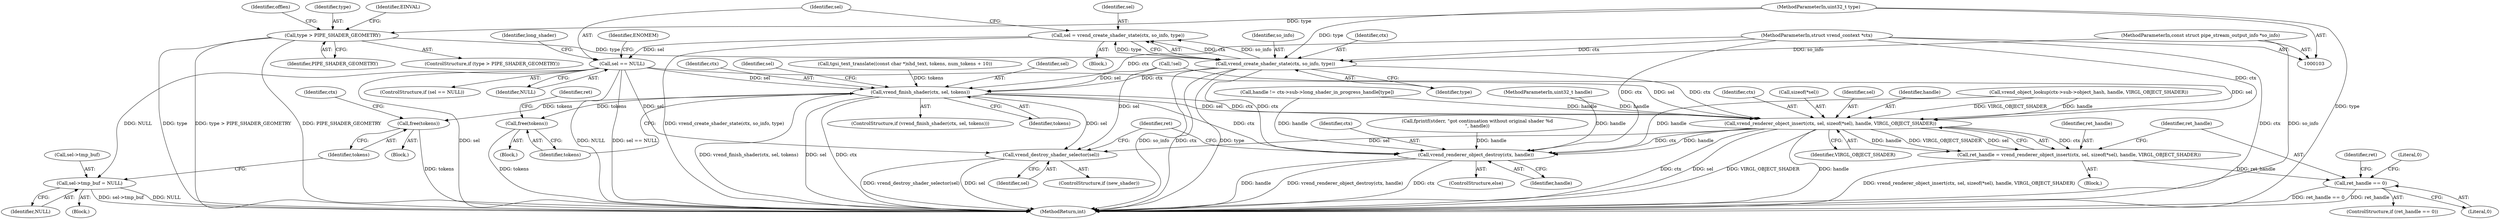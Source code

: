 digraph "0_virglrenderer_93761787b29f37fa627dea9082cdfc1a1ec608d6@API" {
"1000186" [label="(Call,sel = vrend_create_shader_state(ctx, so_info, type))"];
"1000188" [label="(Call,vrend_create_shader_state(ctx, so_info, type))"];
"1000104" [label="(MethodParameterIn,struct vrend_context *ctx)"];
"1000106" [label="(MethodParameterIn,const struct pipe_stream_output_info *so_info)"];
"1000132" [label="(Call,type > PIPE_SHADER_GEOMETRY)"];
"1000110" [label="(MethodParameterIn,uint32_t type)"];
"1000193" [label="(Call,sel == NULL)"];
"1000413" [label="(Call,vrend_finish_shader(ctx, sel, tokens))"];
"1000418" [label="(Call,free(tokens))"];
"1000435" [label="(Call,free(tokens))"];
"1000451" [label="(Call,vrend_renderer_object_insert(ctx, sel, sizeof(*sel), handle, VIRGL_OBJECT_SHADER))"];
"1000449" [label="(Call,ret_handle = vrend_renderer_object_insert(ctx, sel, sizeof(*sel), handle, VIRGL_OBJECT_SHADER))"];
"1000460" [label="(Call,ret_handle == 0)"];
"1000473" [label="(Call,vrend_destroy_shader_selector(sel))"];
"1000476" [label="(Call,vrend_renderer_object_destroy(ctx, handle))"];
"1000430" [label="(Call,sel->tmp_buf = NULL)"];
"1000197" [label="(Identifier,ENOMEM)"];
"1000132" [label="(Call,type > PIPE_SHADER_GEOMETRY)"];
"1000190" [label="(Identifier,so_info)"];
"1000188" [label="(Call,vrend_create_shader_state(ctx, so_info, type))"];
"1000476" [label="(Call,vrend_renderer_object_destroy(ctx, handle))"];
"1000131" [label="(ControlStructure,if (type > PIPE_SHADER_GEOMETRY))"];
"1000430" [label="(Call,sel->tmp_buf = NULL)"];
"1000412" [label="(ControlStructure,if (vrend_finish_shader(ctx, sel, tokens)))"];
"1000450" [label="(Identifier,ret_handle)"];
"1000459" [label="(ControlStructure,if (ret_handle == 0))"];
"1000465" [label="(Identifier,ret)"];
"1000473" [label="(Call,vrend_destroy_shader_selector(sel))"];
"1000471" [label="(ControlStructure,if (new_shader))"];
"1000474" [label="(Identifier,sel)"];
"1000477" [label="(Identifier,ctx)"];
"1000425" [label="(Block,)"];
"1000194" [label="(Identifier,sel)"];
"1000187" [label="(Identifier,sel)"];
"1000414" [label="(Identifier,ctx)"];
"1000133" [label="(Identifier,type)"];
"1000413" [label="(Call,vrend_finish_shader(ctx, sel, tokens))"];
"1000419" [label="(Identifier,tokens)"];
"1000460" [label="(Call,ret_handle == 0)"];
"1000480" [label="(Identifier,ret)"];
"1000274" [label="(Call,fprintf(stderr, \"got continuation without original shader %d\n\", handle))"];
"1000428" [label="(Identifier,sel)"];
"1000397" [label="(Call,tgsi_text_translate((const char *)shd_text, tokens, num_tokens + 10))"];
"1000418" [label="(Call,free(tokens))"];
"1000435" [label="(Call,free(tokens))"];
"1000452" [label="(Identifier,ctx)"];
"1000189" [label="(Identifier,ctx)"];
"1000431" [label="(Call,sel->tmp_buf)"];
"1000136" [label="(Identifier,EINVAL)"];
"1000481" [label="(MethodReturn,int)"];
"1000454" [label="(Call,sizeof(*sel))"];
"1000192" [label="(ControlStructure,if (sel == NULL))"];
"1000417" [label="(Block,)"];
"1000453" [label="(Identifier,sel)"];
"1000478" [label="(Identifier,handle)"];
"1000448" [label="(Block,)"];
"1000421" [label="(Identifier,ret)"];
"1000458" [label="(Identifier,VIRGL_OBJECT_SHADER)"];
"1000371" [label="(Block,)"];
"1000186" [label="(Call,sel = vrend_create_shader_state(ctx, so_info, type))"];
"1000172" [label="(Call,handle != ctx->sub->long_shader_in_progress_handle[type])"];
"1000106" [label="(MethodParameterIn,const struct pipe_stream_output_info *so_info)"];
"1000457" [label="(Identifier,handle)"];
"1000461" [label="(Identifier,ret_handle)"];
"1000415" [label="(Identifier,sel)"];
"1000271" [label="(Call,!sel)"];
"1000104" [label="(MethodParameterIn,struct vrend_context *ctx)"];
"1000195" [label="(Identifier,NULL)"];
"1000139" [label="(Identifier,offlen)"];
"1000105" [label="(MethodParameterIn,uint32_t handle)"];
"1000199" [label="(Identifier,long_shader)"];
"1000469" [label="(Literal,0)"];
"1000262" [label="(Call,vrend_object_lookup(ctx->sub->object_hash, handle, VIRGL_OBJECT_SHADER))"];
"1000416" [label="(Identifier,tokens)"];
"1000191" [label="(Identifier,type)"];
"1000110" [label="(MethodParameterIn,uint32_t type)"];
"1000441" [label="(Identifier,ctx)"];
"1000193" [label="(Call,sel == NULL)"];
"1000434" [label="(Identifier,NULL)"];
"1000436" [label="(Identifier,tokens)"];
"1000185" [label="(Block,)"];
"1000451" [label="(Call,vrend_renderer_object_insert(ctx, sel, sizeof(*sel), handle, VIRGL_OBJECT_SHADER))"];
"1000462" [label="(Literal,0)"];
"1000449" [label="(Call,ret_handle = vrend_renderer_object_insert(ctx, sel, sizeof(*sel), handle, VIRGL_OBJECT_SHADER))"];
"1000134" [label="(Identifier,PIPE_SHADER_GEOMETRY)"];
"1000475" [label="(ControlStructure,else)"];
"1000186" -> "1000185"  [label="AST: "];
"1000186" -> "1000188"  [label="CFG: "];
"1000187" -> "1000186"  [label="AST: "];
"1000188" -> "1000186"  [label="AST: "];
"1000194" -> "1000186"  [label="CFG: "];
"1000186" -> "1000481"  [label="DDG: vrend_create_shader_state(ctx, so_info, type)"];
"1000188" -> "1000186"  [label="DDG: ctx"];
"1000188" -> "1000186"  [label="DDG: so_info"];
"1000188" -> "1000186"  [label="DDG: type"];
"1000186" -> "1000193"  [label="DDG: sel"];
"1000188" -> "1000191"  [label="CFG: "];
"1000189" -> "1000188"  [label="AST: "];
"1000190" -> "1000188"  [label="AST: "];
"1000191" -> "1000188"  [label="AST: "];
"1000188" -> "1000481"  [label="DDG: so_info"];
"1000188" -> "1000481"  [label="DDG: ctx"];
"1000188" -> "1000481"  [label="DDG: type"];
"1000104" -> "1000188"  [label="DDG: ctx"];
"1000106" -> "1000188"  [label="DDG: so_info"];
"1000132" -> "1000188"  [label="DDG: type"];
"1000110" -> "1000188"  [label="DDG: type"];
"1000188" -> "1000413"  [label="DDG: ctx"];
"1000188" -> "1000451"  [label="DDG: ctx"];
"1000188" -> "1000476"  [label="DDG: ctx"];
"1000104" -> "1000103"  [label="AST: "];
"1000104" -> "1000481"  [label="DDG: ctx"];
"1000104" -> "1000413"  [label="DDG: ctx"];
"1000104" -> "1000451"  [label="DDG: ctx"];
"1000104" -> "1000476"  [label="DDG: ctx"];
"1000106" -> "1000103"  [label="AST: "];
"1000106" -> "1000481"  [label="DDG: so_info"];
"1000132" -> "1000131"  [label="AST: "];
"1000132" -> "1000134"  [label="CFG: "];
"1000133" -> "1000132"  [label="AST: "];
"1000134" -> "1000132"  [label="AST: "];
"1000136" -> "1000132"  [label="CFG: "];
"1000139" -> "1000132"  [label="CFG: "];
"1000132" -> "1000481"  [label="DDG: type > PIPE_SHADER_GEOMETRY"];
"1000132" -> "1000481"  [label="DDG: PIPE_SHADER_GEOMETRY"];
"1000132" -> "1000481"  [label="DDG: type"];
"1000110" -> "1000132"  [label="DDG: type"];
"1000110" -> "1000103"  [label="AST: "];
"1000110" -> "1000481"  [label="DDG: type"];
"1000193" -> "1000192"  [label="AST: "];
"1000193" -> "1000195"  [label="CFG: "];
"1000194" -> "1000193"  [label="AST: "];
"1000195" -> "1000193"  [label="AST: "];
"1000197" -> "1000193"  [label="CFG: "];
"1000199" -> "1000193"  [label="CFG: "];
"1000193" -> "1000481"  [label="DDG: sel"];
"1000193" -> "1000481"  [label="DDG: NULL"];
"1000193" -> "1000481"  [label="DDG: sel == NULL"];
"1000193" -> "1000413"  [label="DDG: sel"];
"1000193" -> "1000430"  [label="DDG: NULL"];
"1000193" -> "1000451"  [label="DDG: sel"];
"1000193" -> "1000473"  [label="DDG: sel"];
"1000413" -> "1000412"  [label="AST: "];
"1000413" -> "1000416"  [label="CFG: "];
"1000414" -> "1000413"  [label="AST: "];
"1000415" -> "1000413"  [label="AST: "];
"1000416" -> "1000413"  [label="AST: "];
"1000419" -> "1000413"  [label="CFG: "];
"1000428" -> "1000413"  [label="CFG: "];
"1000413" -> "1000481"  [label="DDG: ctx"];
"1000413" -> "1000481"  [label="DDG: vrend_finish_shader(ctx, sel, tokens)"];
"1000413" -> "1000481"  [label="DDG: sel"];
"1000271" -> "1000413"  [label="DDG: sel"];
"1000397" -> "1000413"  [label="DDG: tokens"];
"1000413" -> "1000418"  [label="DDG: tokens"];
"1000413" -> "1000435"  [label="DDG: tokens"];
"1000413" -> "1000451"  [label="DDG: ctx"];
"1000413" -> "1000451"  [label="DDG: sel"];
"1000413" -> "1000473"  [label="DDG: sel"];
"1000413" -> "1000476"  [label="DDG: ctx"];
"1000418" -> "1000417"  [label="AST: "];
"1000418" -> "1000419"  [label="CFG: "];
"1000419" -> "1000418"  [label="AST: "];
"1000421" -> "1000418"  [label="CFG: "];
"1000418" -> "1000481"  [label="DDG: tokens"];
"1000435" -> "1000371"  [label="AST: "];
"1000435" -> "1000436"  [label="CFG: "];
"1000436" -> "1000435"  [label="AST: "];
"1000441" -> "1000435"  [label="CFG: "];
"1000435" -> "1000481"  [label="DDG: tokens"];
"1000451" -> "1000449"  [label="AST: "];
"1000451" -> "1000458"  [label="CFG: "];
"1000452" -> "1000451"  [label="AST: "];
"1000453" -> "1000451"  [label="AST: "];
"1000454" -> "1000451"  [label="AST: "];
"1000457" -> "1000451"  [label="AST: "];
"1000458" -> "1000451"  [label="AST: "];
"1000449" -> "1000451"  [label="CFG: "];
"1000451" -> "1000481"  [label="DDG: handle"];
"1000451" -> "1000481"  [label="DDG: ctx"];
"1000451" -> "1000481"  [label="DDG: sel"];
"1000451" -> "1000481"  [label="DDG: VIRGL_OBJECT_SHADER"];
"1000451" -> "1000449"  [label="DDG: ctx"];
"1000451" -> "1000449"  [label="DDG: handle"];
"1000451" -> "1000449"  [label="DDG: VIRGL_OBJECT_SHADER"];
"1000451" -> "1000449"  [label="DDG: sel"];
"1000271" -> "1000451"  [label="DDG: sel"];
"1000262" -> "1000451"  [label="DDG: handle"];
"1000262" -> "1000451"  [label="DDG: VIRGL_OBJECT_SHADER"];
"1000172" -> "1000451"  [label="DDG: handle"];
"1000105" -> "1000451"  [label="DDG: handle"];
"1000451" -> "1000473"  [label="DDG: sel"];
"1000451" -> "1000476"  [label="DDG: ctx"];
"1000451" -> "1000476"  [label="DDG: handle"];
"1000449" -> "1000448"  [label="AST: "];
"1000450" -> "1000449"  [label="AST: "];
"1000461" -> "1000449"  [label="CFG: "];
"1000449" -> "1000481"  [label="DDG: vrend_renderer_object_insert(ctx, sel, sizeof(*sel), handle, VIRGL_OBJECT_SHADER)"];
"1000449" -> "1000460"  [label="DDG: ret_handle"];
"1000460" -> "1000459"  [label="AST: "];
"1000460" -> "1000462"  [label="CFG: "];
"1000461" -> "1000460"  [label="AST: "];
"1000462" -> "1000460"  [label="AST: "];
"1000465" -> "1000460"  [label="CFG: "];
"1000469" -> "1000460"  [label="CFG: "];
"1000460" -> "1000481"  [label="DDG: ret_handle == 0"];
"1000460" -> "1000481"  [label="DDG: ret_handle"];
"1000473" -> "1000471"  [label="AST: "];
"1000473" -> "1000474"  [label="CFG: "];
"1000474" -> "1000473"  [label="AST: "];
"1000480" -> "1000473"  [label="CFG: "];
"1000473" -> "1000481"  [label="DDG: sel"];
"1000473" -> "1000481"  [label="DDG: vrend_destroy_shader_selector(sel)"];
"1000271" -> "1000473"  [label="DDG: sel"];
"1000476" -> "1000475"  [label="AST: "];
"1000476" -> "1000478"  [label="CFG: "];
"1000477" -> "1000476"  [label="AST: "];
"1000478" -> "1000476"  [label="AST: "];
"1000480" -> "1000476"  [label="CFG: "];
"1000476" -> "1000481"  [label="DDG: vrend_renderer_object_destroy(ctx, handle)"];
"1000476" -> "1000481"  [label="DDG: ctx"];
"1000476" -> "1000481"  [label="DDG: handle"];
"1000262" -> "1000476"  [label="DDG: handle"];
"1000172" -> "1000476"  [label="DDG: handle"];
"1000274" -> "1000476"  [label="DDG: handle"];
"1000105" -> "1000476"  [label="DDG: handle"];
"1000430" -> "1000425"  [label="AST: "];
"1000430" -> "1000434"  [label="CFG: "];
"1000431" -> "1000430"  [label="AST: "];
"1000434" -> "1000430"  [label="AST: "];
"1000436" -> "1000430"  [label="CFG: "];
"1000430" -> "1000481"  [label="DDG: NULL"];
"1000430" -> "1000481"  [label="DDG: sel->tmp_buf"];
}
